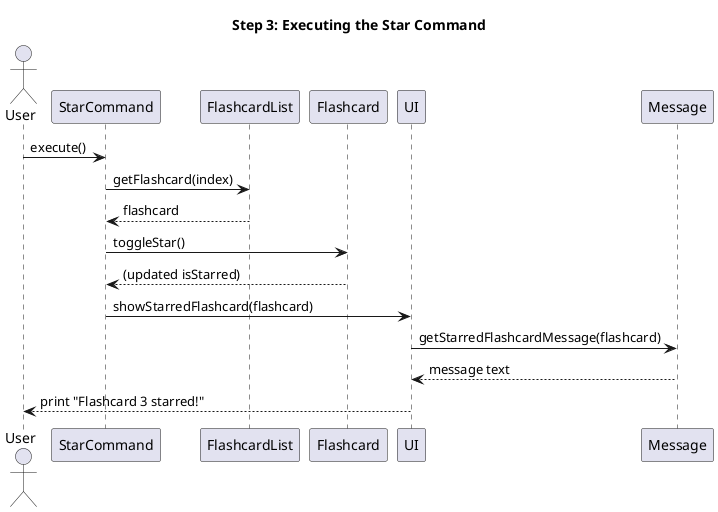 @startuml
title Step 3: Executing the Star Command

actor User
participant "StarCommand" as SC
participant "FlashcardList" as FCL
participant "Flashcard" as FC
participant "UI" as UI
participant "Message" as MSG

User -> SC : execute()
SC -> FCL : getFlashcard(index)
FCL --> SC : flashcard
SC -> FC : toggleStar()
FC --> SC : (updated isStarred)
SC -> UI : showStarredFlashcard(flashcard)
UI -> MSG : getStarredFlashcardMessage(flashcard)
MSG --> UI : message text
UI --> User : print "Flashcard 3 starred!"
@enduml


